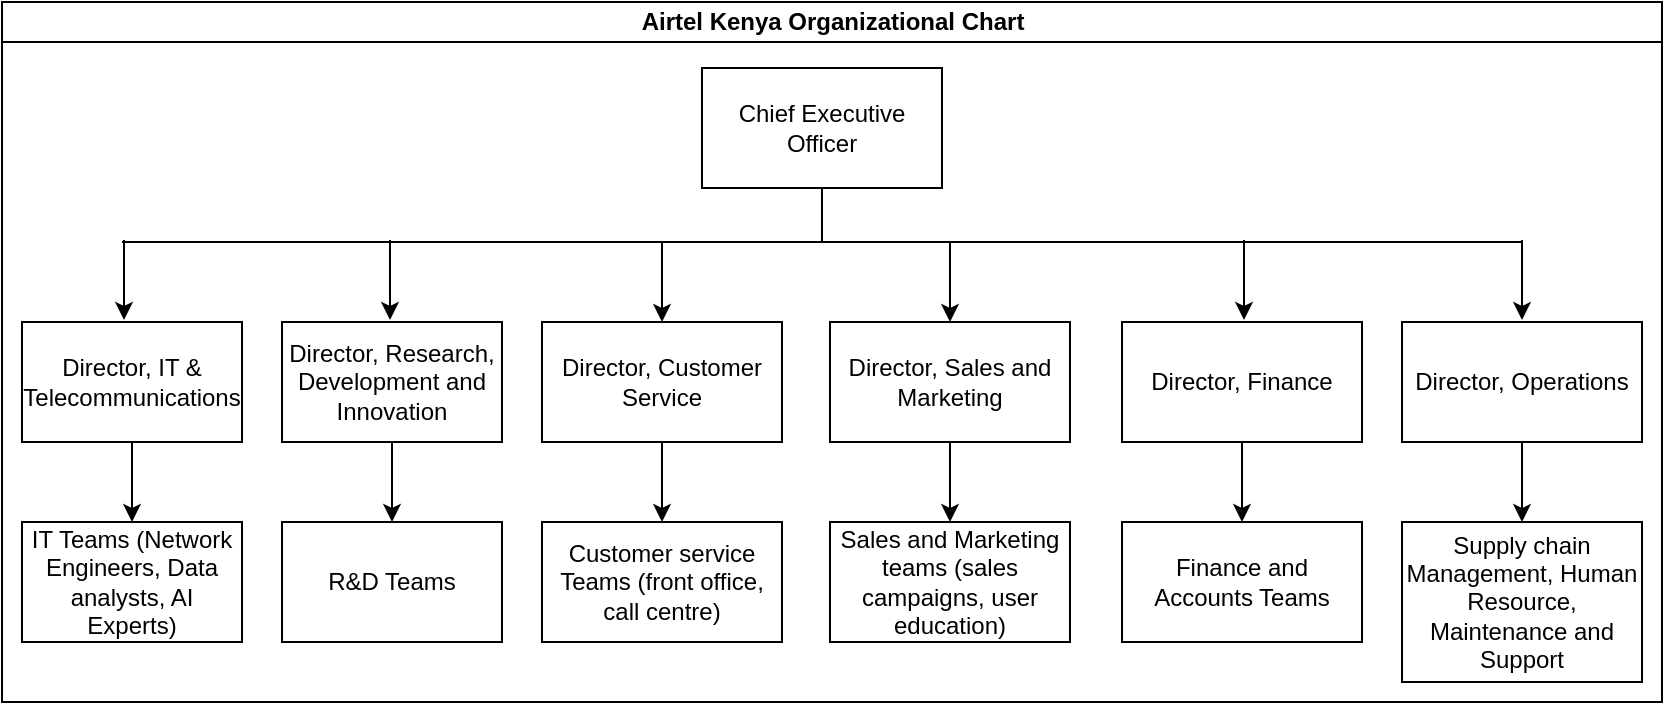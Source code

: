 <mxfile version="24.8.4">
  <diagram id="prtHgNgQTEPvFCAcTncT" name="Page-1">
    <mxGraphModel dx="1050" dy="503" grid="1" gridSize="10" guides="1" tooltips="1" connect="1" arrows="1" fold="1" page="1" pageScale="1" pageWidth="827" pageHeight="1169" math="0" shadow="0">
      <root>
        <mxCell id="0" />
        <mxCell id="1" parent="0" />
        <mxCell id="dNxyNK7c78bLwvsdeMH5-11" value="Airtel Kenya Organizational Chart" style="swimlane;html=1;startSize=20;horizontal=1;containerType=tree;glass=0;" parent="1" vertex="1">
          <mxGeometry y="80" width="830" height="350" as="geometry" />
        </mxCell>
        <mxCell id="vhOEjCvJ_zv_bu3SFHbm-2" value="Director, IT &amp;amp; Telecommunications" style="rounded=0;whiteSpace=wrap;html=1;" vertex="1" parent="dNxyNK7c78bLwvsdeMH5-11">
          <mxGeometry x="10" y="160" width="110" height="60" as="geometry" />
        </mxCell>
        <mxCell id="vhOEjCvJ_zv_bu3SFHbm-5" value="Director, Research, Development and Innovation" style="rounded=0;whiteSpace=wrap;html=1;" vertex="1" parent="dNxyNK7c78bLwvsdeMH5-11">
          <mxGeometry x="140" y="160" width="110" height="60" as="geometry" />
        </mxCell>
        <mxCell id="vhOEjCvJ_zv_bu3SFHbm-6" value="Director, Customer Service" style="rounded=0;whiteSpace=wrap;html=1;" vertex="1" parent="dNxyNK7c78bLwvsdeMH5-11">
          <mxGeometry x="270" y="160" width="120" height="60" as="geometry" />
        </mxCell>
        <mxCell id="vhOEjCvJ_zv_bu3SFHbm-7" value="Director, Sales and Marketing" style="rounded=0;whiteSpace=wrap;html=1;" vertex="1" parent="dNxyNK7c78bLwvsdeMH5-11">
          <mxGeometry x="414" y="160" width="120" height="60" as="geometry" />
        </mxCell>
        <mxCell id="vhOEjCvJ_zv_bu3SFHbm-8" value="Director, Finance" style="rounded=0;whiteSpace=wrap;html=1;" vertex="1" parent="dNxyNK7c78bLwvsdeMH5-11">
          <mxGeometry x="560" y="160" width="120" height="60" as="geometry" />
        </mxCell>
        <mxCell id="vhOEjCvJ_zv_bu3SFHbm-9" value="Director, Operations" style="rounded=0;whiteSpace=wrap;html=1;" vertex="1" parent="dNxyNK7c78bLwvsdeMH5-11">
          <mxGeometry x="700" y="160" width="120" height="60" as="geometry" />
        </mxCell>
        <mxCell id="vhOEjCvJ_zv_bu3SFHbm-10" value="" style="edgeStyle=orthogonalEdgeStyle;rounded=0;orthogonalLoop=1;jettySize=auto;html=1;" edge="1" source="vhOEjCvJ_zv_bu3SFHbm-2" target="vhOEjCvJ_zv_bu3SFHbm-11" parent="dNxyNK7c78bLwvsdeMH5-11">
          <mxGeometry relative="1" as="geometry" />
        </mxCell>
        <mxCell id="vhOEjCvJ_zv_bu3SFHbm-11" value="IT Teams (Network Engineers, Data analysts, AI Experts)" style="rounded=0;whiteSpace=wrap;html=1;" vertex="1" parent="dNxyNK7c78bLwvsdeMH5-11">
          <mxGeometry x="10" y="260" width="110" height="60" as="geometry" />
        </mxCell>
        <mxCell id="vhOEjCvJ_zv_bu3SFHbm-12" value="" style="edgeStyle=orthogonalEdgeStyle;rounded=0;orthogonalLoop=1;jettySize=auto;html=1;" edge="1" source="vhOEjCvJ_zv_bu3SFHbm-5" target="vhOEjCvJ_zv_bu3SFHbm-13" parent="dNxyNK7c78bLwvsdeMH5-11">
          <mxGeometry relative="1" as="geometry" />
        </mxCell>
        <mxCell id="vhOEjCvJ_zv_bu3SFHbm-13" value="R&amp;amp;D Teams" style="rounded=0;whiteSpace=wrap;html=1;" vertex="1" parent="dNxyNK7c78bLwvsdeMH5-11">
          <mxGeometry x="140" y="260" width="110" height="60" as="geometry" />
        </mxCell>
        <mxCell id="vhOEjCvJ_zv_bu3SFHbm-14" value="" style="edgeStyle=orthogonalEdgeStyle;rounded=0;orthogonalLoop=1;jettySize=auto;html=1;" edge="1" source="vhOEjCvJ_zv_bu3SFHbm-6" target="vhOEjCvJ_zv_bu3SFHbm-15" parent="dNxyNK7c78bLwvsdeMH5-11">
          <mxGeometry relative="1" as="geometry" />
        </mxCell>
        <mxCell id="vhOEjCvJ_zv_bu3SFHbm-15" value="Customer service Teams (front office, call centre)" style="rounded=0;whiteSpace=wrap;html=1;" vertex="1" parent="dNxyNK7c78bLwvsdeMH5-11">
          <mxGeometry x="270" y="260" width="120" height="60" as="geometry" />
        </mxCell>
        <mxCell id="vhOEjCvJ_zv_bu3SFHbm-16" value="" style="edgeStyle=orthogonalEdgeStyle;rounded=0;orthogonalLoop=1;jettySize=auto;html=1;" edge="1" source="vhOEjCvJ_zv_bu3SFHbm-7" target="vhOEjCvJ_zv_bu3SFHbm-17" parent="dNxyNK7c78bLwvsdeMH5-11">
          <mxGeometry relative="1" as="geometry" />
        </mxCell>
        <mxCell id="vhOEjCvJ_zv_bu3SFHbm-17" value="Sales and Marketing teams (sales campaigns, user education)" style="rounded=0;whiteSpace=wrap;html=1;" vertex="1" parent="dNxyNK7c78bLwvsdeMH5-11">
          <mxGeometry x="414" y="260" width="120" height="60" as="geometry" />
        </mxCell>
        <mxCell id="vhOEjCvJ_zv_bu3SFHbm-18" value="" style="edgeStyle=orthogonalEdgeStyle;rounded=0;orthogonalLoop=1;jettySize=auto;html=1;" edge="1" source="vhOEjCvJ_zv_bu3SFHbm-8" target="vhOEjCvJ_zv_bu3SFHbm-19" parent="dNxyNK7c78bLwvsdeMH5-11">
          <mxGeometry relative="1" as="geometry" />
        </mxCell>
        <mxCell id="vhOEjCvJ_zv_bu3SFHbm-19" value="Finance and Accounts Teams" style="rounded=0;whiteSpace=wrap;html=1;" vertex="1" parent="dNxyNK7c78bLwvsdeMH5-11">
          <mxGeometry x="560" y="260" width="120" height="60" as="geometry" />
        </mxCell>
        <mxCell id="vhOEjCvJ_zv_bu3SFHbm-20" value="" style="edgeStyle=orthogonalEdgeStyle;rounded=0;orthogonalLoop=1;jettySize=auto;html=1;" edge="1" source="vhOEjCvJ_zv_bu3SFHbm-9" target="vhOEjCvJ_zv_bu3SFHbm-21" parent="dNxyNK7c78bLwvsdeMH5-11">
          <mxGeometry relative="1" as="geometry" />
        </mxCell>
        <mxCell id="vhOEjCvJ_zv_bu3SFHbm-21" value="Supply chain Management, Human Resource, Maintenance and Support" style="rounded=0;whiteSpace=wrap;html=1;" vertex="1" parent="dNxyNK7c78bLwvsdeMH5-11">
          <mxGeometry x="700" y="260" width="120" height="80" as="geometry" />
        </mxCell>
        <mxCell id="vhOEjCvJ_zv_bu3SFHbm-1" value="Chief Executive Officer" style="rounded=0;whiteSpace=wrap;html=1;" vertex="1" parent="1">
          <mxGeometry x="350" y="113" width="120" height="60" as="geometry" />
        </mxCell>
        <mxCell id="vhOEjCvJ_zv_bu3SFHbm-22" value="" style="endArrow=none;html=1;rounded=0;" edge="1" parent="1">
          <mxGeometry width="50" height="50" relative="1" as="geometry">
            <mxPoint x="60" y="200" as="sourcePoint" />
            <mxPoint x="760" y="200" as="targetPoint" />
          </mxGeometry>
        </mxCell>
        <mxCell id="vhOEjCvJ_zv_bu3SFHbm-23" value="" style="endArrow=classic;html=1;rounded=0;entryX=0.5;entryY=0;entryDx=0;entryDy=0;" edge="1" parent="1" target="vhOEjCvJ_zv_bu3SFHbm-6">
          <mxGeometry width="50" height="50" relative="1" as="geometry">
            <mxPoint x="330" y="200" as="sourcePoint" />
            <mxPoint x="420" y="240" as="targetPoint" />
          </mxGeometry>
        </mxCell>
        <mxCell id="vhOEjCvJ_zv_bu3SFHbm-24" value="" style="endArrow=classic;html=1;rounded=0;entryX=0.5;entryY=0;entryDx=0;entryDy=0;" edge="1" parent="1">
          <mxGeometry width="50" height="50" relative="1" as="geometry">
            <mxPoint x="61" y="199" as="sourcePoint" />
            <mxPoint x="61" y="239" as="targetPoint" />
          </mxGeometry>
        </mxCell>
        <mxCell id="vhOEjCvJ_zv_bu3SFHbm-25" value="" style="endArrow=classic;html=1;rounded=0;entryX=0.5;entryY=0;entryDx=0;entryDy=0;" edge="1" parent="1">
          <mxGeometry width="50" height="50" relative="1" as="geometry">
            <mxPoint x="194" y="199" as="sourcePoint" />
            <mxPoint x="194" y="239" as="targetPoint" />
          </mxGeometry>
        </mxCell>
        <mxCell id="vhOEjCvJ_zv_bu3SFHbm-26" value="" style="endArrow=classic;html=1;rounded=0;entryX=0.5;entryY=0;entryDx=0;entryDy=0;" edge="1" parent="1">
          <mxGeometry width="50" height="50" relative="1" as="geometry">
            <mxPoint x="474" y="200" as="sourcePoint" />
            <mxPoint x="474" y="240" as="targetPoint" />
          </mxGeometry>
        </mxCell>
        <mxCell id="vhOEjCvJ_zv_bu3SFHbm-27" value="" style="endArrow=classic;html=1;rounded=0;entryX=0.5;entryY=0;entryDx=0;entryDy=0;" edge="1" parent="1">
          <mxGeometry width="50" height="50" relative="1" as="geometry">
            <mxPoint x="621" y="199" as="sourcePoint" />
            <mxPoint x="621" y="239" as="targetPoint" />
          </mxGeometry>
        </mxCell>
        <mxCell id="vhOEjCvJ_zv_bu3SFHbm-28" value="" style="endArrow=classic;html=1;rounded=0;entryX=0.5;entryY=0;entryDx=0;entryDy=0;" edge="1" parent="1">
          <mxGeometry width="50" height="50" relative="1" as="geometry">
            <mxPoint x="760" y="199" as="sourcePoint" />
            <mxPoint x="760" y="239" as="targetPoint" />
          </mxGeometry>
        </mxCell>
        <mxCell id="vhOEjCvJ_zv_bu3SFHbm-29" value="" style="endArrow=none;html=1;rounded=0;entryX=0.5;entryY=1;entryDx=0;entryDy=0;" edge="1" parent="1" target="vhOEjCvJ_zv_bu3SFHbm-1">
          <mxGeometry width="50" height="50" relative="1" as="geometry">
            <mxPoint x="410" y="200" as="sourcePoint" />
            <mxPoint x="420" y="240" as="targetPoint" />
          </mxGeometry>
        </mxCell>
      </root>
    </mxGraphModel>
  </diagram>
</mxfile>
